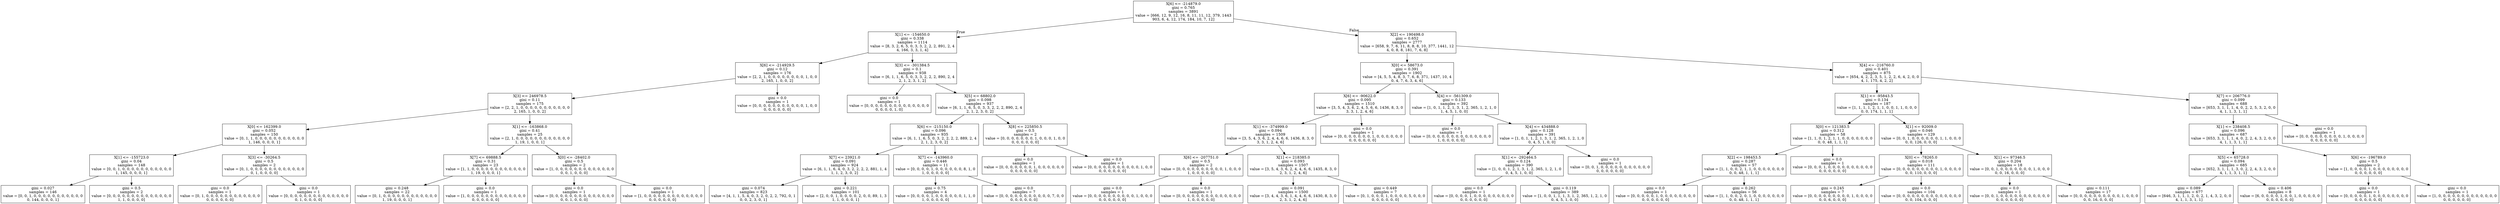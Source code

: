 digraph Tree {
node [shape=box] ;
0 [label="X[6] <= -214879.0\ngini = 0.765\nsamples = 3891\nvalue = [666, 12, 9, 12, 16, 8, 11, 11, 12, 379, 1443\n903, 6, 4, 12, 174, 184, 10, 7, 12]"] ;
1 [label="X[1] <= -154650.0\ngini = 0.338\nsamples = 1114\nvalue = [8, 3, 2, 6, 5, 0, 3, 3, 2, 2, 2, 891, 2, 4\n4, 166, 3, 3, 1, 4]"] ;
0 -> 1 [labeldistance=2.5, labelangle=45, headlabel="True"] ;
2 [label="X[6] <= -214929.5\ngini = 0.12\nsamples = 176\nvalue = [2, 2, 1, 0, 0, 0, 0, 0, 0, 0, 0, 1, 0, 0\n2, 165, 1, 0, 0, 2]"] ;
1 -> 2 ;
3 [label="X[3] <= 246978.5\ngini = 0.11\nsamples = 175\nvalue = [2, 2, 1, 0, 0, 0, 0, 0, 0, 0, 0, 0, 0, 0\n2, 165, 1, 0, 0, 2]"] ;
2 -> 3 ;
4 [label="X[0] <= 162399.0\ngini = 0.052\nsamples = 150\nvalue = [0, 1, 1, 0, 0, 0, 0, 0, 0, 0, 0, 0, 0, 0\n1, 146, 0, 0, 0, 1]"] ;
3 -> 4 ;
5 [label="X[1] <= -155723.0\ngini = 0.04\nsamples = 148\nvalue = [0, 0, 1, 0, 0, 0, 0, 0, 0, 0, 0, 0, 0, 0\n1, 145, 0, 0, 0, 1]"] ;
4 -> 5 ;
6 [label="gini = 0.027\nsamples = 146\nvalue = [0, 0, 1, 0, 0, 0, 0, 0, 0, 0, 0, 0, 0, 0\n0, 144, 0, 0, 0, 1]"] ;
5 -> 6 ;
7 [label="gini = 0.5\nsamples = 2\nvalue = [0, 0, 0, 0, 0, 0, 0, 0, 0, 0, 0, 0, 0, 0\n1, 1, 0, 0, 0, 0]"] ;
5 -> 7 ;
8 [label="X[3] <= -30264.5\ngini = 0.5\nsamples = 2\nvalue = [0, 1, 0, 0, 0, 0, 0, 0, 0, 0, 0, 0, 0, 0\n0, 1, 0, 0, 0, 0]"] ;
4 -> 8 ;
9 [label="gini = 0.0\nsamples = 1\nvalue = [0, 1, 0, 0, 0, 0, 0, 0, 0, 0, 0, 0, 0, 0\n0, 0, 0, 0, 0, 0]"] ;
8 -> 9 ;
10 [label="gini = 0.0\nsamples = 1\nvalue = [0, 0, 0, 0, 0, 0, 0, 0, 0, 0, 0, 0, 0, 0\n0, 1, 0, 0, 0, 0]"] ;
8 -> 10 ;
11 [label="X[1] <= -163868.0\ngini = 0.41\nsamples = 25\nvalue = [2, 1, 0, 0, 0, 0, 0, 0, 0, 0, 0, 0, 0, 0\n1, 19, 1, 0, 0, 1]"] ;
3 -> 11 ;
12 [label="X[7] <= 69888.5\ngini = 0.31\nsamples = 23\nvalue = [1, 1, 0, 0, 0, 0, 0, 0, 0, 0, 0, 0, 0, 0\n1, 19, 0, 0, 0, 1]"] ;
11 -> 12 ;
13 [label="gini = 0.248\nsamples = 22\nvalue = [0, 1, 0, 0, 0, 0, 0, 0, 0, 0, 0, 0, 0, 0\n1, 19, 0, 0, 0, 1]"] ;
12 -> 13 ;
14 [label="gini = 0.0\nsamples = 1\nvalue = [1, 0, 0, 0, 0, 0, 0, 0, 0, 0, 0, 0, 0, 0\n0, 0, 0, 0, 0, 0]"] ;
12 -> 14 ;
15 [label="X[0] <= -28402.0\ngini = 0.5\nsamples = 2\nvalue = [1, 0, 0, 0, 0, 0, 0, 0, 0, 0, 0, 0, 0, 0\n0, 0, 1, 0, 0, 0]"] ;
11 -> 15 ;
16 [label="gini = 0.0\nsamples = 1\nvalue = [0, 0, 0, 0, 0, 0, 0, 0, 0, 0, 0, 0, 0, 0\n0, 0, 1, 0, 0, 0]"] ;
15 -> 16 ;
17 [label="gini = 0.0\nsamples = 1\nvalue = [1, 0, 0, 0, 0, 0, 0, 0, 0, 0, 0, 0, 0, 0\n0, 0, 0, 0, 0, 0]"] ;
15 -> 17 ;
18 [label="gini = 0.0\nsamples = 1\nvalue = [0, 0, 0, 0, 0, 0, 0, 0, 0, 0, 0, 1, 0, 0\n0, 0, 0, 0, 0, 0]"] ;
2 -> 18 ;
19 [label="X[3] <= -301384.5\ngini = 0.1\nsamples = 938\nvalue = [6, 1, 1, 6, 5, 0, 3, 3, 2, 2, 2, 890, 2, 4\n2, 1, 2, 3, 1, 2]"] ;
1 -> 19 ;
20 [label="gini = 0.0\nsamples = 1\nvalue = [0, 0, 0, 0, 0, 0, 0, 0, 0, 0, 0, 0, 0, 0\n0, 0, 0, 0, 1, 0]"] ;
19 -> 20 ;
21 [label="X[5] <= 68802.0\ngini = 0.098\nsamples = 937\nvalue = [6, 1, 1, 6, 5, 0, 3, 3, 2, 2, 2, 890, 2, 4\n2, 1, 2, 3, 0, 2]"] ;
19 -> 21 ;
22 [label="X[6] <= -215150.0\ngini = 0.096\nsamples = 935\nvalue = [6, 1, 1, 6, 5, 0, 3, 2, 2, 2, 2, 889, 2, 4\n2, 1, 2, 3, 0, 2]"] ;
21 -> 22 ;
23 [label="X[7] <= 23921.0\ngini = 0.091\nsamples = 924\nvalue = [6, 1, 1, 6, 4, 0, 3, 2, 2, 2, 2, 881, 1, 4\n1, 1, 2, 3, 0, 2]"] ;
22 -> 23 ;
24 [label="gini = 0.074\nsamples = 823\nvalue = [4, 1, 1, 5, 4, 0, 3, 2, 0, 2, 2, 792, 0, 1\n0, 0, 2, 3, 0, 1]"] ;
23 -> 24 ;
25 [label="gini = 0.221\nsamples = 101\nvalue = [2, 0, 0, 1, 0, 0, 0, 0, 2, 0, 0, 89, 1, 3\n1, 1, 0, 0, 0, 1]"] ;
23 -> 25 ;
26 [label="X[7] <= -143960.0\ngini = 0.446\nsamples = 11\nvalue = [0, 0, 0, 0, 1, 0, 0, 0, 0, 0, 0, 8, 1, 0\n1, 0, 0, 0, 0, 0]"] ;
22 -> 26 ;
27 [label="gini = 0.75\nsamples = 4\nvalue = [0, 0, 0, 0, 1, 0, 0, 0, 0, 0, 0, 1, 1, 0\n1, 0, 0, 0, 0, 0]"] ;
26 -> 27 ;
28 [label="gini = 0.0\nsamples = 7\nvalue = [0, 0, 0, 0, 0, 0, 0, 0, 0, 0, 0, 7, 0, 0\n0, 0, 0, 0, 0, 0]"] ;
26 -> 28 ;
29 [label="X[8] <= 225850.5\ngini = 0.5\nsamples = 2\nvalue = [0, 0, 0, 0, 0, 0, 0, 1, 0, 0, 0, 1, 0, 0\n0, 0, 0, 0, 0, 0]"] ;
21 -> 29 ;
30 [label="gini = 0.0\nsamples = 1\nvalue = [0, 0, 0, 0, 0, 0, 0, 1, 0, 0, 0, 0, 0, 0\n0, 0, 0, 0, 0, 0]"] ;
29 -> 30 ;
31 [label="gini = 0.0\nsamples = 1\nvalue = [0, 0, 0, 0, 0, 0, 0, 0, 0, 0, 0, 1, 0, 0\n0, 0, 0, 0, 0, 0]"] ;
29 -> 31 ;
32 [label="X[2] <= 190498.0\ngini = 0.652\nsamples = 2777\nvalue = [658, 9, 7, 6, 11, 8, 8, 8, 10, 377, 1441, 12\n4, 0, 8, 8, 181, 7, 6, 8]"] ;
0 -> 32 [labeldistance=2.5, labelangle=-45, headlabel="False"] ;
33 [label="X[0] <= 58673.0\ngini = 0.391\nsamples = 1902\nvalue = [4, 5, 5, 4, 8, 3, 7, 6, 8, 371, 1437, 10, 4\n0, 4, 7, 6, 3, 4, 6]"] ;
32 -> 33 ;
34 [label="X[6] <= -90622.0\ngini = 0.095\nsamples = 1510\nvalue = [3, 5, 4, 3, 6, 2, 4, 5, 6, 6, 1436, 8, 3, 0\n3, 3, 1, 2, 4, 6]"] ;
33 -> 34 ;
35 [label="X[1] <= -374999.0\ngini = 0.094\nsamples = 1509\nvalue = [3, 5, 4, 3, 6, 2, 4, 4, 6, 6, 1436, 8, 3, 0\n3, 3, 1, 2, 4, 6]"] ;
34 -> 35 ;
36 [label="X[6] <= -207751.0\ngini = 0.5\nsamples = 2\nvalue = [0, 0, 0, 0, 0, 0, 0, 0, 0, 0, 1, 0, 0, 0\n1, 0, 0, 0, 0, 0]"] ;
35 -> 36 ;
37 [label="gini = 0.0\nsamples = 1\nvalue = [0, 0, 0, 0, 0, 0, 0, 0, 0, 0, 1, 0, 0, 0\n0, 0, 0, 0, 0, 0]"] ;
36 -> 37 ;
38 [label="gini = 0.0\nsamples = 1\nvalue = [0, 0, 0, 0, 0, 0, 0, 0, 0, 0, 0, 0, 0, 0\n1, 0, 0, 0, 0, 0]"] ;
36 -> 38 ;
39 [label="X[1] <= 218385.0\ngini = 0.093\nsamples = 1507\nvalue = [3, 5, 4, 3, 6, 2, 4, 4, 6, 6, 1435, 8, 3, 0\n2, 3, 1, 2, 4, 6]"] ;
35 -> 39 ;
40 [label="gini = 0.091\nsamples = 1500\nvalue = [3, 4, 4, 3, 6, 1, 4, 4, 6, 6, 1430, 8, 3, 0\n2, 3, 1, 2, 4, 6]"] ;
39 -> 40 ;
41 [label="gini = 0.449\nsamples = 7\nvalue = [0, 1, 0, 0, 0, 1, 0, 0, 0, 0, 5, 0, 0, 0\n0, 0, 0, 0, 0, 0]"] ;
39 -> 41 ;
42 [label="gini = 0.0\nsamples = 1\nvalue = [0, 0, 0, 0, 0, 0, 0, 1, 0, 0, 0, 0, 0, 0\n0, 0, 0, 0, 0, 0]"] ;
34 -> 42 ;
43 [label="X[4] <= -561309.0\ngini = 0.133\nsamples = 392\nvalue = [1, 0, 1, 1, 2, 1, 3, 1, 2, 365, 1, 2, 1, 0\n1, 4, 5, 1, 0, 0]"] ;
33 -> 43 ;
44 [label="gini = 0.0\nsamples = 1\nvalue = [0, 0, 0, 0, 0, 0, 0, 0, 0, 0, 0, 0, 0, 0\n1, 0, 0, 0, 0, 0]"] ;
43 -> 44 ;
45 [label="X[4] <= 434888.0\ngini = 0.128\nsamples = 391\nvalue = [1, 0, 1, 1, 2, 1, 3, 1, 2, 365, 1, 2, 1, 0\n0, 4, 5, 1, 0, 0]"] ;
43 -> 45 ;
46 [label="X[1] <= -292464.5\ngini = 0.124\nsamples = 390\nvalue = [1, 0, 0, 1, 2, 1, 3, 1, 2, 365, 1, 2, 1, 0\n0, 4, 5, 1, 0, 0]"] ;
45 -> 46 ;
47 [label="gini = 0.0\nsamples = 1\nvalue = [0, 0, 0, 0, 1, 0, 0, 0, 0, 0, 0, 0, 0, 0\n0, 0, 0, 0, 0, 0]"] ;
46 -> 47 ;
48 [label="gini = 0.119\nsamples = 389\nvalue = [1, 0, 0, 1, 1, 1, 3, 1, 2, 365, 1, 2, 1, 0\n0, 4, 5, 1, 0, 0]"] ;
46 -> 48 ;
49 [label="gini = 0.0\nsamples = 1\nvalue = [0, 0, 1, 0, 0, 0, 0, 0, 0, 0, 0, 0, 0, 0\n0, 0, 0, 0, 0, 0]"] ;
45 -> 49 ;
50 [label="X[4] <= -216760.0\ngini = 0.401\nsamples = 875\nvalue = [654, 4, 2, 2, 3, 5, 1, 2, 2, 6, 4, 2, 0, 0\n4, 1, 175, 4, 2, 2]"] ;
32 -> 50 ;
51 [label="X[1] <= -95843.5\ngini = 0.134\nsamples = 187\nvalue = [1, 1, 1, 1, 2, 1, 1, 0, 0, 1, 1, 0, 0, 0\n0, 0, 174, 1, 1, 1]"] ;
50 -> 51 ;
52 [label="X[0] <= 121383.5\ngini = 0.312\nsamples = 58\nvalue = [1, 1, 0, 1, 2, 1, 1, 0, 0, 0, 0, 0, 0, 0\n0, 0, 48, 1, 1, 1]"] ;
51 -> 52 ;
53 [label="X[2] <= 198453.5\ngini = 0.287\nsamples = 57\nvalue = [1, 1, 0, 0, 2, 1, 1, 0, 0, 0, 0, 0, 0, 0\n0, 0, 48, 1, 1, 1]"] ;
52 -> 53 ;
54 [label="gini = 0.0\nsamples = 1\nvalue = [0, 0, 0, 0, 0, 1, 0, 0, 0, 0, 0, 0, 0, 0\n0, 0, 0, 0, 0, 0]"] ;
53 -> 54 ;
55 [label="gini = 0.262\nsamples = 56\nvalue = [1, 1, 0, 0, 2, 0, 1, 0, 0, 0, 0, 0, 0, 0\n0, 0, 48, 1, 1, 1]"] ;
53 -> 55 ;
56 [label="gini = 0.0\nsamples = 1\nvalue = [0, 0, 0, 1, 0, 0, 0, 0, 0, 0, 0, 0, 0, 0\n0, 0, 0, 0, 0, 0]"] ;
52 -> 56 ;
57 [label="X[1] <= 92009.0\ngini = 0.046\nsamples = 129\nvalue = [0, 0, 1, 0, 0, 0, 0, 0, 0, 1, 1, 0, 0, 0\n0, 0, 126, 0, 0, 0]"] ;
51 -> 57 ;
58 [label="X[0] <= -78265.0\ngini = 0.018\nsamples = 111\nvalue = [0, 0, 0, 0, 0, 0, 0, 0, 0, 1, 0, 0, 0, 0\n0, 0, 110, 0, 0, 0]"] ;
57 -> 58 ;
59 [label="gini = 0.245\nsamples = 7\nvalue = [0, 0, 0, 0, 0, 0, 0, 0, 0, 1, 0, 0, 0, 0\n0, 0, 6, 0, 0, 0]"] ;
58 -> 59 ;
60 [label="gini = 0.0\nsamples = 104\nvalue = [0, 0, 0, 0, 0, 0, 0, 0, 0, 0, 0, 0, 0, 0\n0, 0, 104, 0, 0, 0]"] ;
58 -> 60 ;
61 [label="X[1] <= 97346.5\ngini = 0.204\nsamples = 18\nvalue = [0, 0, 1, 0, 0, 0, 0, 0, 0, 0, 1, 0, 0, 0\n0, 0, 16, 0, 0, 0]"] ;
57 -> 61 ;
62 [label="gini = 0.0\nsamples = 1\nvalue = [0, 0, 1, 0, 0, 0, 0, 0, 0, 0, 0, 0, 0, 0\n0, 0, 0, 0, 0, 0]"] ;
61 -> 62 ;
63 [label="gini = 0.111\nsamples = 17\nvalue = [0, 0, 0, 0, 0, 0, 0, 0, 0, 0, 1, 0, 0, 0\n0, 0, 16, 0, 0, 0]"] ;
61 -> 63 ;
64 [label="X[7] <= 206776.0\ngini = 0.099\nsamples = 688\nvalue = [653, 3, 1, 1, 1, 4, 0, 2, 2, 5, 3, 2, 0, 0\n4, 1, 1, 3, 1, 1]"] ;
50 -> 64 ;
65 [label="X[1] <= 238408.5\ngini = 0.096\nsamples = 687\nvalue = [653, 3, 1, 1, 1, 4, 0, 2, 2, 4, 3, 2, 0, 0\n4, 1, 1, 3, 1, 1]"] ;
64 -> 65 ;
66 [label="X[5] <= 65728.0\ngini = 0.094\nsamples = 685\nvalue = [652, 3, 1, 1, 1, 3, 0, 2, 2, 4, 3, 2, 0, 0\n4, 1, 1, 3, 1, 1]"] ;
65 -> 66 ;
67 [label="gini = 0.089\nsamples = 677\nvalue = [646, 3, 1, 1, 1, 2, 0, 2, 1, 4, 3, 2, 0, 0\n4, 1, 1, 3, 1, 1]"] ;
66 -> 67 ;
68 [label="gini = 0.406\nsamples = 8\nvalue = [6, 0, 0, 0, 0, 1, 0, 0, 1, 0, 0, 0, 0, 0\n0, 0, 0, 0, 0, 0]"] ;
66 -> 68 ;
69 [label="X[6] <= -196789.0\ngini = 0.5\nsamples = 2\nvalue = [1, 0, 0, 0, 0, 1, 0, 0, 0, 0, 0, 0, 0, 0\n0, 0, 0, 0, 0, 0]"] ;
65 -> 69 ;
70 [label="gini = 0.0\nsamples = 1\nvalue = [0, 0, 0, 0, 0, 1, 0, 0, 0, 0, 0, 0, 0, 0\n0, 0, 0, 0, 0, 0]"] ;
69 -> 70 ;
71 [label="gini = 0.0\nsamples = 1\nvalue = [1, 0, 0, 0, 0, 0, 0, 0, 0, 0, 0, 0, 0, 0\n0, 0, 0, 0, 0, 0]"] ;
69 -> 71 ;
72 [label="gini = 0.0\nsamples = 1\nvalue = [0, 0, 0, 0, 0, 0, 0, 0, 0, 1, 0, 0, 0, 0\n0, 0, 0, 0, 0, 0]"] ;
64 -> 72 ;
}